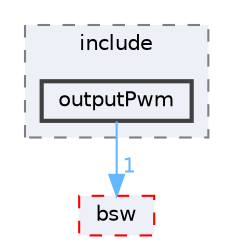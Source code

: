digraph "outputPwm"
{
 // LATEX_PDF_SIZE
  bgcolor="transparent";
  edge [fontname=Helvetica,fontsize=10,labelfontname=Helvetica,labelfontsize=10];
  node [fontname=Helvetica,fontsize=10,shape=box,height=0.2,width=0.4];
  compound=true
  subgraph clusterdir_a1ac1b9a1b125a8428fc2c891e66713c {
    graph [ bgcolor="#edf0f7", pencolor="grey50", label="include", fontname=Helvetica,fontsize=10 style="filled,dashed", URL="dir_a1ac1b9a1b125a8428fc2c891e66713c.html",tooltip=""]
  dir_97f5d2eca441db30aadd400ce53119f1 [label="outputPwm", fillcolor="#edf0f7", color="grey25", style="filled,bold", URL="dir_97f5d2eca441db30aadd400ce53119f1.html",tooltip=""];
  }
  dir_6d5c880d47bd8ed5a2539072056c02e0 [label="bsw", fillcolor="#edf0f7", color="red", style="filled,dashed", URL="dir_6d5c880d47bd8ed5a2539072056c02e0.html",tooltip=""];
  dir_97f5d2eca441db30aadd400ce53119f1->dir_6d5c880d47bd8ed5a2539072056c02e0 [headlabel="1", labeldistance=1.5 headhref="dir_000154_000030.html" href="dir_000154_000030.html" color="steelblue1" fontcolor="steelblue1"];
}
